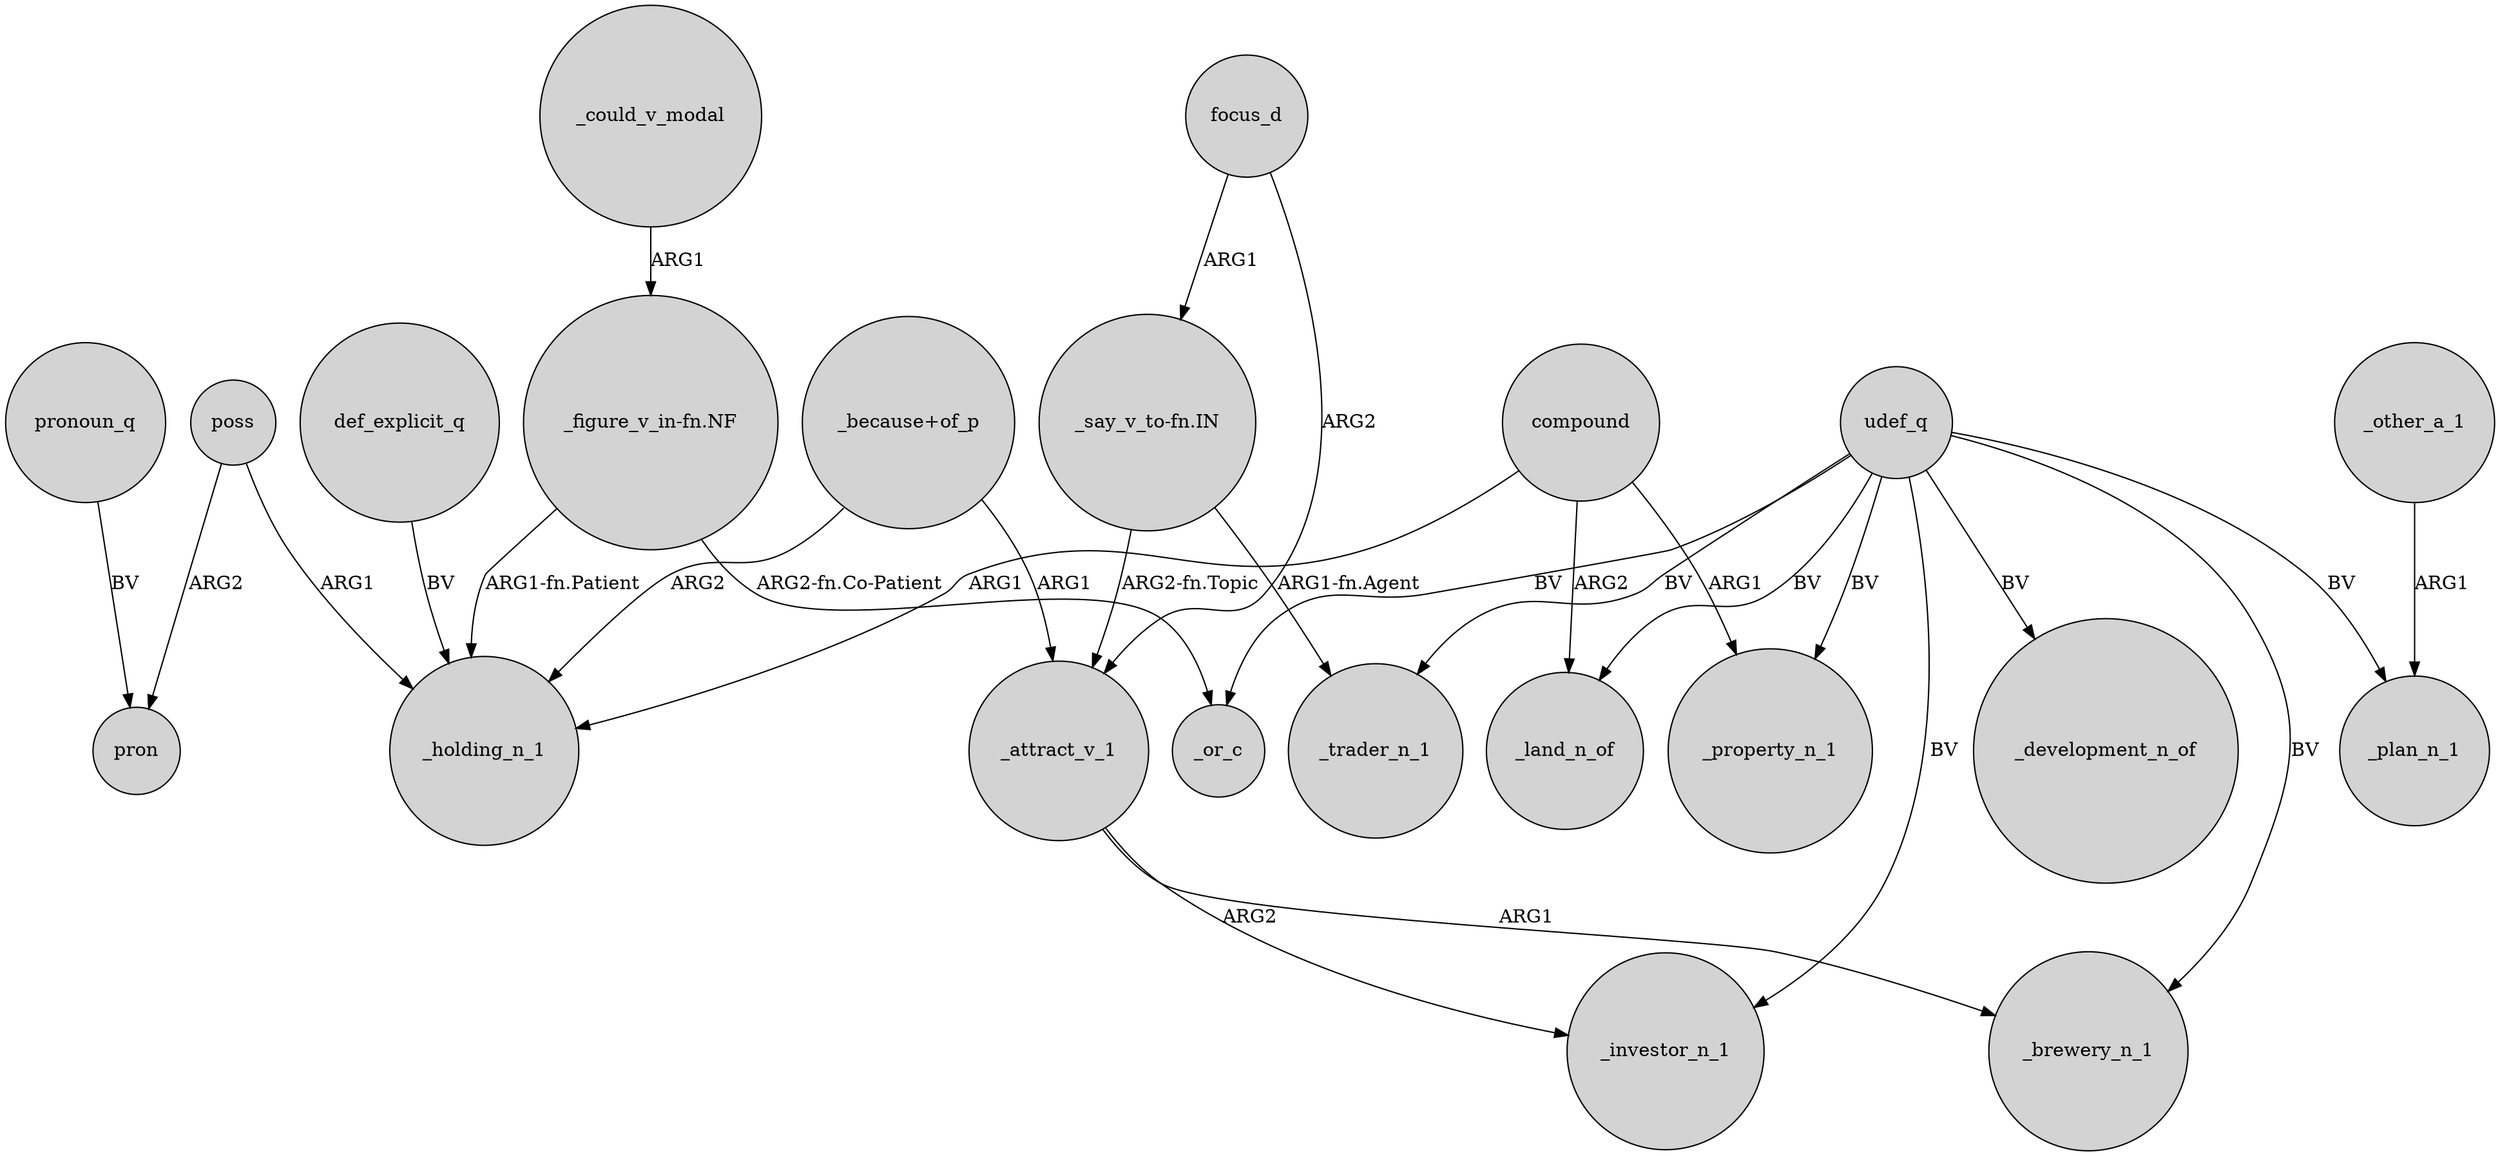 digraph {
	node [shape=circle style=filled]
	_attract_v_1 -> _investor_n_1 [label=ARG2]
	compound -> _property_n_1 [label=ARG1]
	poss -> pron [label=ARG2]
	udef_q -> _investor_n_1 [label=BV]
	focus_d -> _attract_v_1 [label=ARG2]
	udef_q -> _trader_n_1 [label=BV]
	"_figure_v_in-fn.NF" -> _or_c [label="ARG2-fn.Co-Patient"]
	"_because+of_p" -> _holding_n_1 [label=ARG2]
	"_because+of_p" -> _attract_v_1 [label=ARG1]
	udef_q -> _land_n_of [label=BV]
	"_say_v_to-fn.IN" -> _attract_v_1 [label="ARG2-fn.Topic"]
	udef_q -> _or_c [label=BV]
	compound -> _holding_n_1 [label=ARG1]
	def_explicit_q -> _holding_n_1 [label=BV]
	_could_v_modal -> "_figure_v_in-fn.NF" [label=ARG1]
	_attract_v_1 -> _brewery_n_1 [label=ARG1]
	pronoun_q -> pron [label=BV]
	compound -> _land_n_of [label=ARG2]
	udef_q -> _plan_n_1 [label=BV]
	udef_q -> _property_n_1 [label=BV]
	"_figure_v_in-fn.NF" -> _holding_n_1 [label="ARG1-fn.Patient"]
	udef_q -> _development_n_of [label=BV]
	udef_q -> _brewery_n_1 [label=BV]
	poss -> _holding_n_1 [label=ARG1]
	_other_a_1 -> _plan_n_1 [label=ARG1]
	focus_d -> "_say_v_to-fn.IN" [label=ARG1]
	"_say_v_to-fn.IN" -> _trader_n_1 [label="ARG1-fn.Agent"]
}
